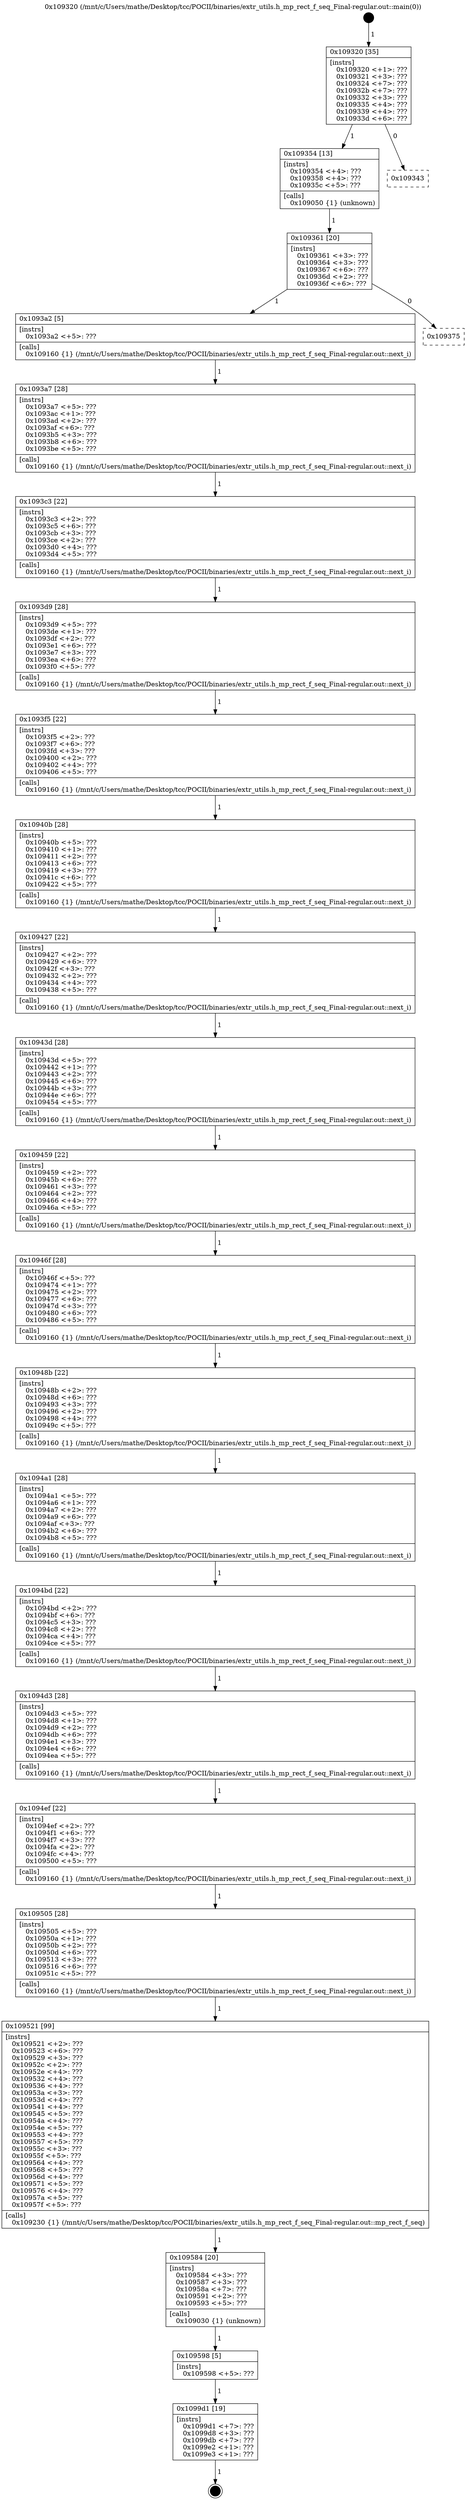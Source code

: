 digraph "0x109320" {
  label = "0x109320 (/mnt/c/Users/mathe/Desktop/tcc/POCII/binaries/extr_utils.h_mp_rect_f_seq_Final-regular.out::main(0))"
  labelloc = "t"
  node[shape=record]

  Entry [label="",width=0.3,height=0.3,shape=circle,fillcolor=black,style=filled]
  "0x109320" [label="{
     0x109320 [35]\l
     | [instrs]\l
     &nbsp;&nbsp;0x109320 \<+1\>: ???\l
     &nbsp;&nbsp;0x109321 \<+3\>: ???\l
     &nbsp;&nbsp;0x109324 \<+7\>: ???\l
     &nbsp;&nbsp;0x10932b \<+7\>: ???\l
     &nbsp;&nbsp;0x109332 \<+3\>: ???\l
     &nbsp;&nbsp;0x109335 \<+4\>: ???\l
     &nbsp;&nbsp;0x109339 \<+4\>: ???\l
     &nbsp;&nbsp;0x10933d \<+6\>: ???\l
  }"]
  "0x109354" [label="{
     0x109354 [13]\l
     | [instrs]\l
     &nbsp;&nbsp;0x109354 \<+4\>: ???\l
     &nbsp;&nbsp;0x109358 \<+4\>: ???\l
     &nbsp;&nbsp;0x10935c \<+5\>: ???\l
     | [calls]\l
     &nbsp;&nbsp;0x109050 \{1\} (unknown)\l
  }"]
  "0x109343" [label="{
     0x109343\l
  }", style=dashed]
  "0x109361" [label="{
     0x109361 [20]\l
     | [instrs]\l
     &nbsp;&nbsp;0x109361 \<+3\>: ???\l
     &nbsp;&nbsp;0x109364 \<+3\>: ???\l
     &nbsp;&nbsp;0x109367 \<+6\>: ???\l
     &nbsp;&nbsp;0x10936d \<+2\>: ???\l
     &nbsp;&nbsp;0x10936f \<+6\>: ???\l
  }"]
  "0x1093a2" [label="{
     0x1093a2 [5]\l
     | [instrs]\l
     &nbsp;&nbsp;0x1093a2 \<+5\>: ???\l
     | [calls]\l
     &nbsp;&nbsp;0x109160 \{1\} (/mnt/c/Users/mathe/Desktop/tcc/POCII/binaries/extr_utils.h_mp_rect_f_seq_Final-regular.out::next_i)\l
  }"]
  "0x109375" [label="{
     0x109375\l
  }", style=dashed]
  "0x1093a7" [label="{
     0x1093a7 [28]\l
     | [instrs]\l
     &nbsp;&nbsp;0x1093a7 \<+5\>: ???\l
     &nbsp;&nbsp;0x1093ac \<+1\>: ???\l
     &nbsp;&nbsp;0x1093ad \<+2\>: ???\l
     &nbsp;&nbsp;0x1093af \<+6\>: ???\l
     &nbsp;&nbsp;0x1093b5 \<+3\>: ???\l
     &nbsp;&nbsp;0x1093b8 \<+6\>: ???\l
     &nbsp;&nbsp;0x1093be \<+5\>: ???\l
     | [calls]\l
     &nbsp;&nbsp;0x109160 \{1\} (/mnt/c/Users/mathe/Desktop/tcc/POCII/binaries/extr_utils.h_mp_rect_f_seq_Final-regular.out::next_i)\l
  }"]
  "0x1093c3" [label="{
     0x1093c3 [22]\l
     | [instrs]\l
     &nbsp;&nbsp;0x1093c3 \<+2\>: ???\l
     &nbsp;&nbsp;0x1093c5 \<+6\>: ???\l
     &nbsp;&nbsp;0x1093cb \<+3\>: ???\l
     &nbsp;&nbsp;0x1093ce \<+2\>: ???\l
     &nbsp;&nbsp;0x1093d0 \<+4\>: ???\l
     &nbsp;&nbsp;0x1093d4 \<+5\>: ???\l
     | [calls]\l
     &nbsp;&nbsp;0x109160 \{1\} (/mnt/c/Users/mathe/Desktop/tcc/POCII/binaries/extr_utils.h_mp_rect_f_seq_Final-regular.out::next_i)\l
  }"]
  "0x1093d9" [label="{
     0x1093d9 [28]\l
     | [instrs]\l
     &nbsp;&nbsp;0x1093d9 \<+5\>: ???\l
     &nbsp;&nbsp;0x1093de \<+1\>: ???\l
     &nbsp;&nbsp;0x1093df \<+2\>: ???\l
     &nbsp;&nbsp;0x1093e1 \<+6\>: ???\l
     &nbsp;&nbsp;0x1093e7 \<+3\>: ???\l
     &nbsp;&nbsp;0x1093ea \<+6\>: ???\l
     &nbsp;&nbsp;0x1093f0 \<+5\>: ???\l
     | [calls]\l
     &nbsp;&nbsp;0x109160 \{1\} (/mnt/c/Users/mathe/Desktop/tcc/POCII/binaries/extr_utils.h_mp_rect_f_seq_Final-regular.out::next_i)\l
  }"]
  "0x1093f5" [label="{
     0x1093f5 [22]\l
     | [instrs]\l
     &nbsp;&nbsp;0x1093f5 \<+2\>: ???\l
     &nbsp;&nbsp;0x1093f7 \<+6\>: ???\l
     &nbsp;&nbsp;0x1093fd \<+3\>: ???\l
     &nbsp;&nbsp;0x109400 \<+2\>: ???\l
     &nbsp;&nbsp;0x109402 \<+4\>: ???\l
     &nbsp;&nbsp;0x109406 \<+5\>: ???\l
     | [calls]\l
     &nbsp;&nbsp;0x109160 \{1\} (/mnt/c/Users/mathe/Desktop/tcc/POCII/binaries/extr_utils.h_mp_rect_f_seq_Final-regular.out::next_i)\l
  }"]
  "0x10940b" [label="{
     0x10940b [28]\l
     | [instrs]\l
     &nbsp;&nbsp;0x10940b \<+5\>: ???\l
     &nbsp;&nbsp;0x109410 \<+1\>: ???\l
     &nbsp;&nbsp;0x109411 \<+2\>: ???\l
     &nbsp;&nbsp;0x109413 \<+6\>: ???\l
     &nbsp;&nbsp;0x109419 \<+3\>: ???\l
     &nbsp;&nbsp;0x10941c \<+6\>: ???\l
     &nbsp;&nbsp;0x109422 \<+5\>: ???\l
     | [calls]\l
     &nbsp;&nbsp;0x109160 \{1\} (/mnt/c/Users/mathe/Desktop/tcc/POCII/binaries/extr_utils.h_mp_rect_f_seq_Final-regular.out::next_i)\l
  }"]
  "0x109427" [label="{
     0x109427 [22]\l
     | [instrs]\l
     &nbsp;&nbsp;0x109427 \<+2\>: ???\l
     &nbsp;&nbsp;0x109429 \<+6\>: ???\l
     &nbsp;&nbsp;0x10942f \<+3\>: ???\l
     &nbsp;&nbsp;0x109432 \<+2\>: ???\l
     &nbsp;&nbsp;0x109434 \<+4\>: ???\l
     &nbsp;&nbsp;0x109438 \<+5\>: ???\l
     | [calls]\l
     &nbsp;&nbsp;0x109160 \{1\} (/mnt/c/Users/mathe/Desktop/tcc/POCII/binaries/extr_utils.h_mp_rect_f_seq_Final-regular.out::next_i)\l
  }"]
  "0x10943d" [label="{
     0x10943d [28]\l
     | [instrs]\l
     &nbsp;&nbsp;0x10943d \<+5\>: ???\l
     &nbsp;&nbsp;0x109442 \<+1\>: ???\l
     &nbsp;&nbsp;0x109443 \<+2\>: ???\l
     &nbsp;&nbsp;0x109445 \<+6\>: ???\l
     &nbsp;&nbsp;0x10944b \<+3\>: ???\l
     &nbsp;&nbsp;0x10944e \<+6\>: ???\l
     &nbsp;&nbsp;0x109454 \<+5\>: ???\l
     | [calls]\l
     &nbsp;&nbsp;0x109160 \{1\} (/mnt/c/Users/mathe/Desktop/tcc/POCII/binaries/extr_utils.h_mp_rect_f_seq_Final-regular.out::next_i)\l
  }"]
  "0x109459" [label="{
     0x109459 [22]\l
     | [instrs]\l
     &nbsp;&nbsp;0x109459 \<+2\>: ???\l
     &nbsp;&nbsp;0x10945b \<+6\>: ???\l
     &nbsp;&nbsp;0x109461 \<+3\>: ???\l
     &nbsp;&nbsp;0x109464 \<+2\>: ???\l
     &nbsp;&nbsp;0x109466 \<+4\>: ???\l
     &nbsp;&nbsp;0x10946a \<+5\>: ???\l
     | [calls]\l
     &nbsp;&nbsp;0x109160 \{1\} (/mnt/c/Users/mathe/Desktop/tcc/POCII/binaries/extr_utils.h_mp_rect_f_seq_Final-regular.out::next_i)\l
  }"]
  "0x10946f" [label="{
     0x10946f [28]\l
     | [instrs]\l
     &nbsp;&nbsp;0x10946f \<+5\>: ???\l
     &nbsp;&nbsp;0x109474 \<+1\>: ???\l
     &nbsp;&nbsp;0x109475 \<+2\>: ???\l
     &nbsp;&nbsp;0x109477 \<+6\>: ???\l
     &nbsp;&nbsp;0x10947d \<+3\>: ???\l
     &nbsp;&nbsp;0x109480 \<+6\>: ???\l
     &nbsp;&nbsp;0x109486 \<+5\>: ???\l
     | [calls]\l
     &nbsp;&nbsp;0x109160 \{1\} (/mnt/c/Users/mathe/Desktop/tcc/POCII/binaries/extr_utils.h_mp_rect_f_seq_Final-regular.out::next_i)\l
  }"]
  "0x10948b" [label="{
     0x10948b [22]\l
     | [instrs]\l
     &nbsp;&nbsp;0x10948b \<+2\>: ???\l
     &nbsp;&nbsp;0x10948d \<+6\>: ???\l
     &nbsp;&nbsp;0x109493 \<+3\>: ???\l
     &nbsp;&nbsp;0x109496 \<+2\>: ???\l
     &nbsp;&nbsp;0x109498 \<+4\>: ???\l
     &nbsp;&nbsp;0x10949c \<+5\>: ???\l
     | [calls]\l
     &nbsp;&nbsp;0x109160 \{1\} (/mnt/c/Users/mathe/Desktop/tcc/POCII/binaries/extr_utils.h_mp_rect_f_seq_Final-regular.out::next_i)\l
  }"]
  "0x1094a1" [label="{
     0x1094a1 [28]\l
     | [instrs]\l
     &nbsp;&nbsp;0x1094a1 \<+5\>: ???\l
     &nbsp;&nbsp;0x1094a6 \<+1\>: ???\l
     &nbsp;&nbsp;0x1094a7 \<+2\>: ???\l
     &nbsp;&nbsp;0x1094a9 \<+6\>: ???\l
     &nbsp;&nbsp;0x1094af \<+3\>: ???\l
     &nbsp;&nbsp;0x1094b2 \<+6\>: ???\l
     &nbsp;&nbsp;0x1094b8 \<+5\>: ???\l
     | [calls]\l
     &nbsp;&nbsp;0x109160 \{1\} (/mnt/c/Users/mathe/Desktop/tcc/POCII/binaries/extr_utils.h_mp_rect_f_seq_Final-regular.out::next_i)\l
  }"]
  "0x1094bd" [label="{
     0x1094bd [22]\l
     | [instrs]\l
     &nbsp;&nbsp;0x1094bd \<+2\>: ???\l
     &nbsp;&nbsp;0x1094bf \<+6\>: ???\l
     &nbsp;&nbsp;0x1094c5 \<+3\>: ???\l
     &nbsp;&nbsp;0x1094c8 \<+2\>: ???\l
     &nbsp;&nbsp;0x1094ca \<+4\>: ???\l
     &nbsp;&nbsp;0x1094ce \<+5\>: ???\l
     | [calls]\l
     &nbsp;&nbsp;0x109160 \{1\} (/mnt/c/Users/mathe/Desktop/tcc/POCII/binaries/extr_utils.h_mp_rect_f_seq_Final-regular.out::next_i)\l
  }"]
  "0x1094d3" [label="{
     0x1094d3 [28]\l
     | [instrs]\l
     &nbsp;&nbsp;0x1094d3 \<+5\>: ???\l
     &nbsp;&nbsp;0x1094d8 \<+1\>: ???\l
     &nbsp;&nbsp;0x1094d9 \<+2\>: ???\l
     &nbsp;&nbsp;0x1094db \<+6\>: ???\l
     &nbsp;&nbsp;0x1094e1 \<+3\>: ???\l
     &nbsp;&nbsp;0x1094e4 \<+6\>: ???\l
     &nbsp;&nbsp;0x1094ea \<+5\>: ???\l
     | [calls]\l
     &nbsp;&nbsp;0x109160 \{1\} (/mnt/c/Users/mathe/Desktop/tcc/POCII/binaries/extr_utils.h_mp_rect_f_seq_Final-regular.out::next_i)\l
  }"]
  "0x1094ef" [label="{
     0x1094ef [22]\l
     | [instrs]\l
     &nbsp;&nbsp;0x1094ef \<+2\>: ???\l
     &nbsp;&nbsp;0x1094f1 \<+6\>: ???\l
     &nbsp;&nbsp;0x1094f7 \<+3\>: ???\l
     &nbsp;&nbsp;0x1094fa \<+2\>: ???\l
     &nbsp;&nbsp;0x1094fc \<+4\>: ???\l
     &nbsp;&nbsp;0x109500 \<+5\>: ???\l
     | [calls]\l
     &nbsp;&nbsp;0x109160 \{1\} (/mnt/c/Users/mathe/Desktop/tcc/POCII/binaries/extr_utils.h_mp_rect_f_seq_Final-regular.out::next_i)\l
  }"]
  "0x109505" [label="{
     0x109505 [28]\l
     | [instrs]\l
     &nbsp;&nbsp;0x109505 \<+5\>: ???\l
     &nbsp;&nbsp;0x10950a \<+1\>: ???\l
     &nbsp;&nbsp;0x10950b \<+2\>: ???\l
     &nbsp;&nbsp;0x10950d \<+6\>: ???\l
     &nbsp;&nbsp;0x109513 \<+3\>: ???\l
     &nbsp;&nbsp;0x109516 \<+6\>: ???\l
     &nbsp;&nbsp;0x10951c \<+5\>: ???\l
     | [calls]\l
     &nbsp;&nbsp;0x109160 \{1\} (/mnt/c/Users/mathe/Desktop/tcc/POCII/binaries/extr_utils.h_mp_rect_f_seq_Final-regular.out::next_i)\l
  }"]
  "0x109521" [label="{
     0x109521 [99]\l
     | [instrs]\l
     &nbsp;&nbsp;0x109521 \<+2\>: ???\l
     &nbsp;&nbsp;0x109523 \<+6\>: ???\l
     &nbsp;&nbsp;0x109529 \<+3\>: ???\l
     &nbsp;&nbsp;0x10952c \<+2\>: ???\l
     &nbsp;&nbsp;0x10952e \<+4\>: ???\l
     &nbsp;&nbsp;0x109532 \<+4\>: ???\l
     &nbsp;&nbsp;0x109536 \<+4\>: ???\l
     &nbsp;&nbsp;0x10953a \<+3\>: ???\l
     &nbsp;&nbsp;0x10953d \<+4\>: ???\l
     &nbsp;&nbsp;0x109541 \<+4\>: ???\l
     &nbsp;&nbsp;0x109545 \<+5\>: ???\l
     &nbsp;&nbsp;0x10954a \<+4\>: ???\l
     &nbsp;&nbsp;0x10954e \<+5\>: ???\l
     &nbsp;&nbsp;0x109553 \<+4\>: ???\l
     &nbsp;&nbsp;0x109557 \<+5\>: ???\l
     &nbsp;&nbsp;0x10955c \<+3\>: ???\l
     &nbsp;&nbsp;0x10955f \<+5\>: ???\l
     &nbsp;&nbsp;0x109564 \<+4\>: ???\l
     &nbsp;&nbsp;0x109568 \<+5\>: ???\l
     &nbsp;&nbsp;0x10956d \<+4\>: ???\l
     &nbsp;&nbsp;0x109571 \<+5\>: ???\l
     &nbsp;&nbsp;0x109576 \<+4\>: ???\l
     &nbsp;&nbsp;0x10957a \<+5\>: ???\l
     &nbsp;&nbsp;0x10957f \<+5\>: ???\l
     | [calls]\l
     &nbsp;&nbsp;0x109230 \{1\} (/mnt/c/Users/mathe/Desktop/tcc/POCII/binaries/extr_utils.h_mp_rect_f_seq_Final-regular.out::mp_rect_f_seq)\l
  }"]
  "0x109584" [label="{
     0x109584 [20]\l
     | [instrs]\l
     &nbsp;&nbsp;0x109584 \<+3\>: ???\l
     &nbsp;&nbsp;0x109587 \<+3\>: ???\l
     &nbsp;&nbsp;0x10958a \<+7\>: ???\l
     &nbsp;&nbsp;0x109591 \<+2\>: ???\l
     &nbsp;&nbsp;0x109593 \<+5\>: ???\l
     | [calls]\l
     &nbsp;&nbsp;0x109030 \{1\} (unknown)\l
  }"]
  "0x109598" [label="{
     0x109598 [5]\l
     | [instrs]\l
     &nbsp;&nbsp;0x109598 \<+5\>: ???\l
  }"]
  "0x1099d1" [label="{
     0x1099d1 [19]\l
     | [instrs]\l
     &nbsp;&nbsp;0x1099d1 \<+7\>: ???\l
     &nbsp;&nbsp;0x1099d8 \<+3\>: ???\l
     &nbsp;&nbsp;0x1099db \<+7\>: ???\l
     &nbsp;&nbsp;0x1099e2 \<+1\>: ???\l
     &nbsp;&nbsp;0x1099e3 \<+1\>: ???\l
  }"]
  Exit [label="",width=0.3,height=0.3,shape=circle,fillcolor=black,style=filled,peripheries=2]
  Entry -> "0x109320" [label=" 1"]
  "0x109320" -> "0x109354" [label=" 1"]
  "0x109320" -> "0x109343" [label=" 0"]
  "0x109354" -> "0x109361" [label=" 1"]
  "0x109361" -> "0x1093a2" [label=" 1"]
  "0x109361" -> "0x109375" [label=" 0"]
  "0x1093a2" -> "0x1093a7" [label=" 1"]
  "0x1093a7" -> "0x1093c3" [label=" 1"]
  "0x1093c3" -> "0x1093d9" [label=" 1"]
  "0x1093d9" -> "0x1093f5" [label=" 1"]
  "0x1093f5" -> "0x10940b" [label=" 1"]
  "0x10940b" -> "0x109427" [label=" 1"]
  "0x109427" -> "0x10943d" [label=" 1"]
  "0x10943d" -> "0x109459" [label=" 1"]
  "0x109459" -> "0x10946f" [label=" 1"]
  "0x10946f" -> "0x10948b" [label=" 1"]
  "0x10948b" -> "0x1094a1" [label=" 1"]
  "0x1094a1" -> "0x1094bd" [label=" 1"]
  "0x1094bd" -> "0x1094d3" [label=" 1"]
  "0x1094d3" -> "0x1094ef" [label=" 1"]
  "0x1094ef" -> "0x109505" [label=" 1"]
  "0x109505" -> "0x109521" [label=" 1"]
  "0x109521" -> "0x109584" [label=" 1"]
  "0x109584" -> "0x109598" [label=" 1"]
  "0x109598" -> "0x1099d1" [label=" 1"]
  "0x1099d1" -> Exit [label=" 1"]
}

